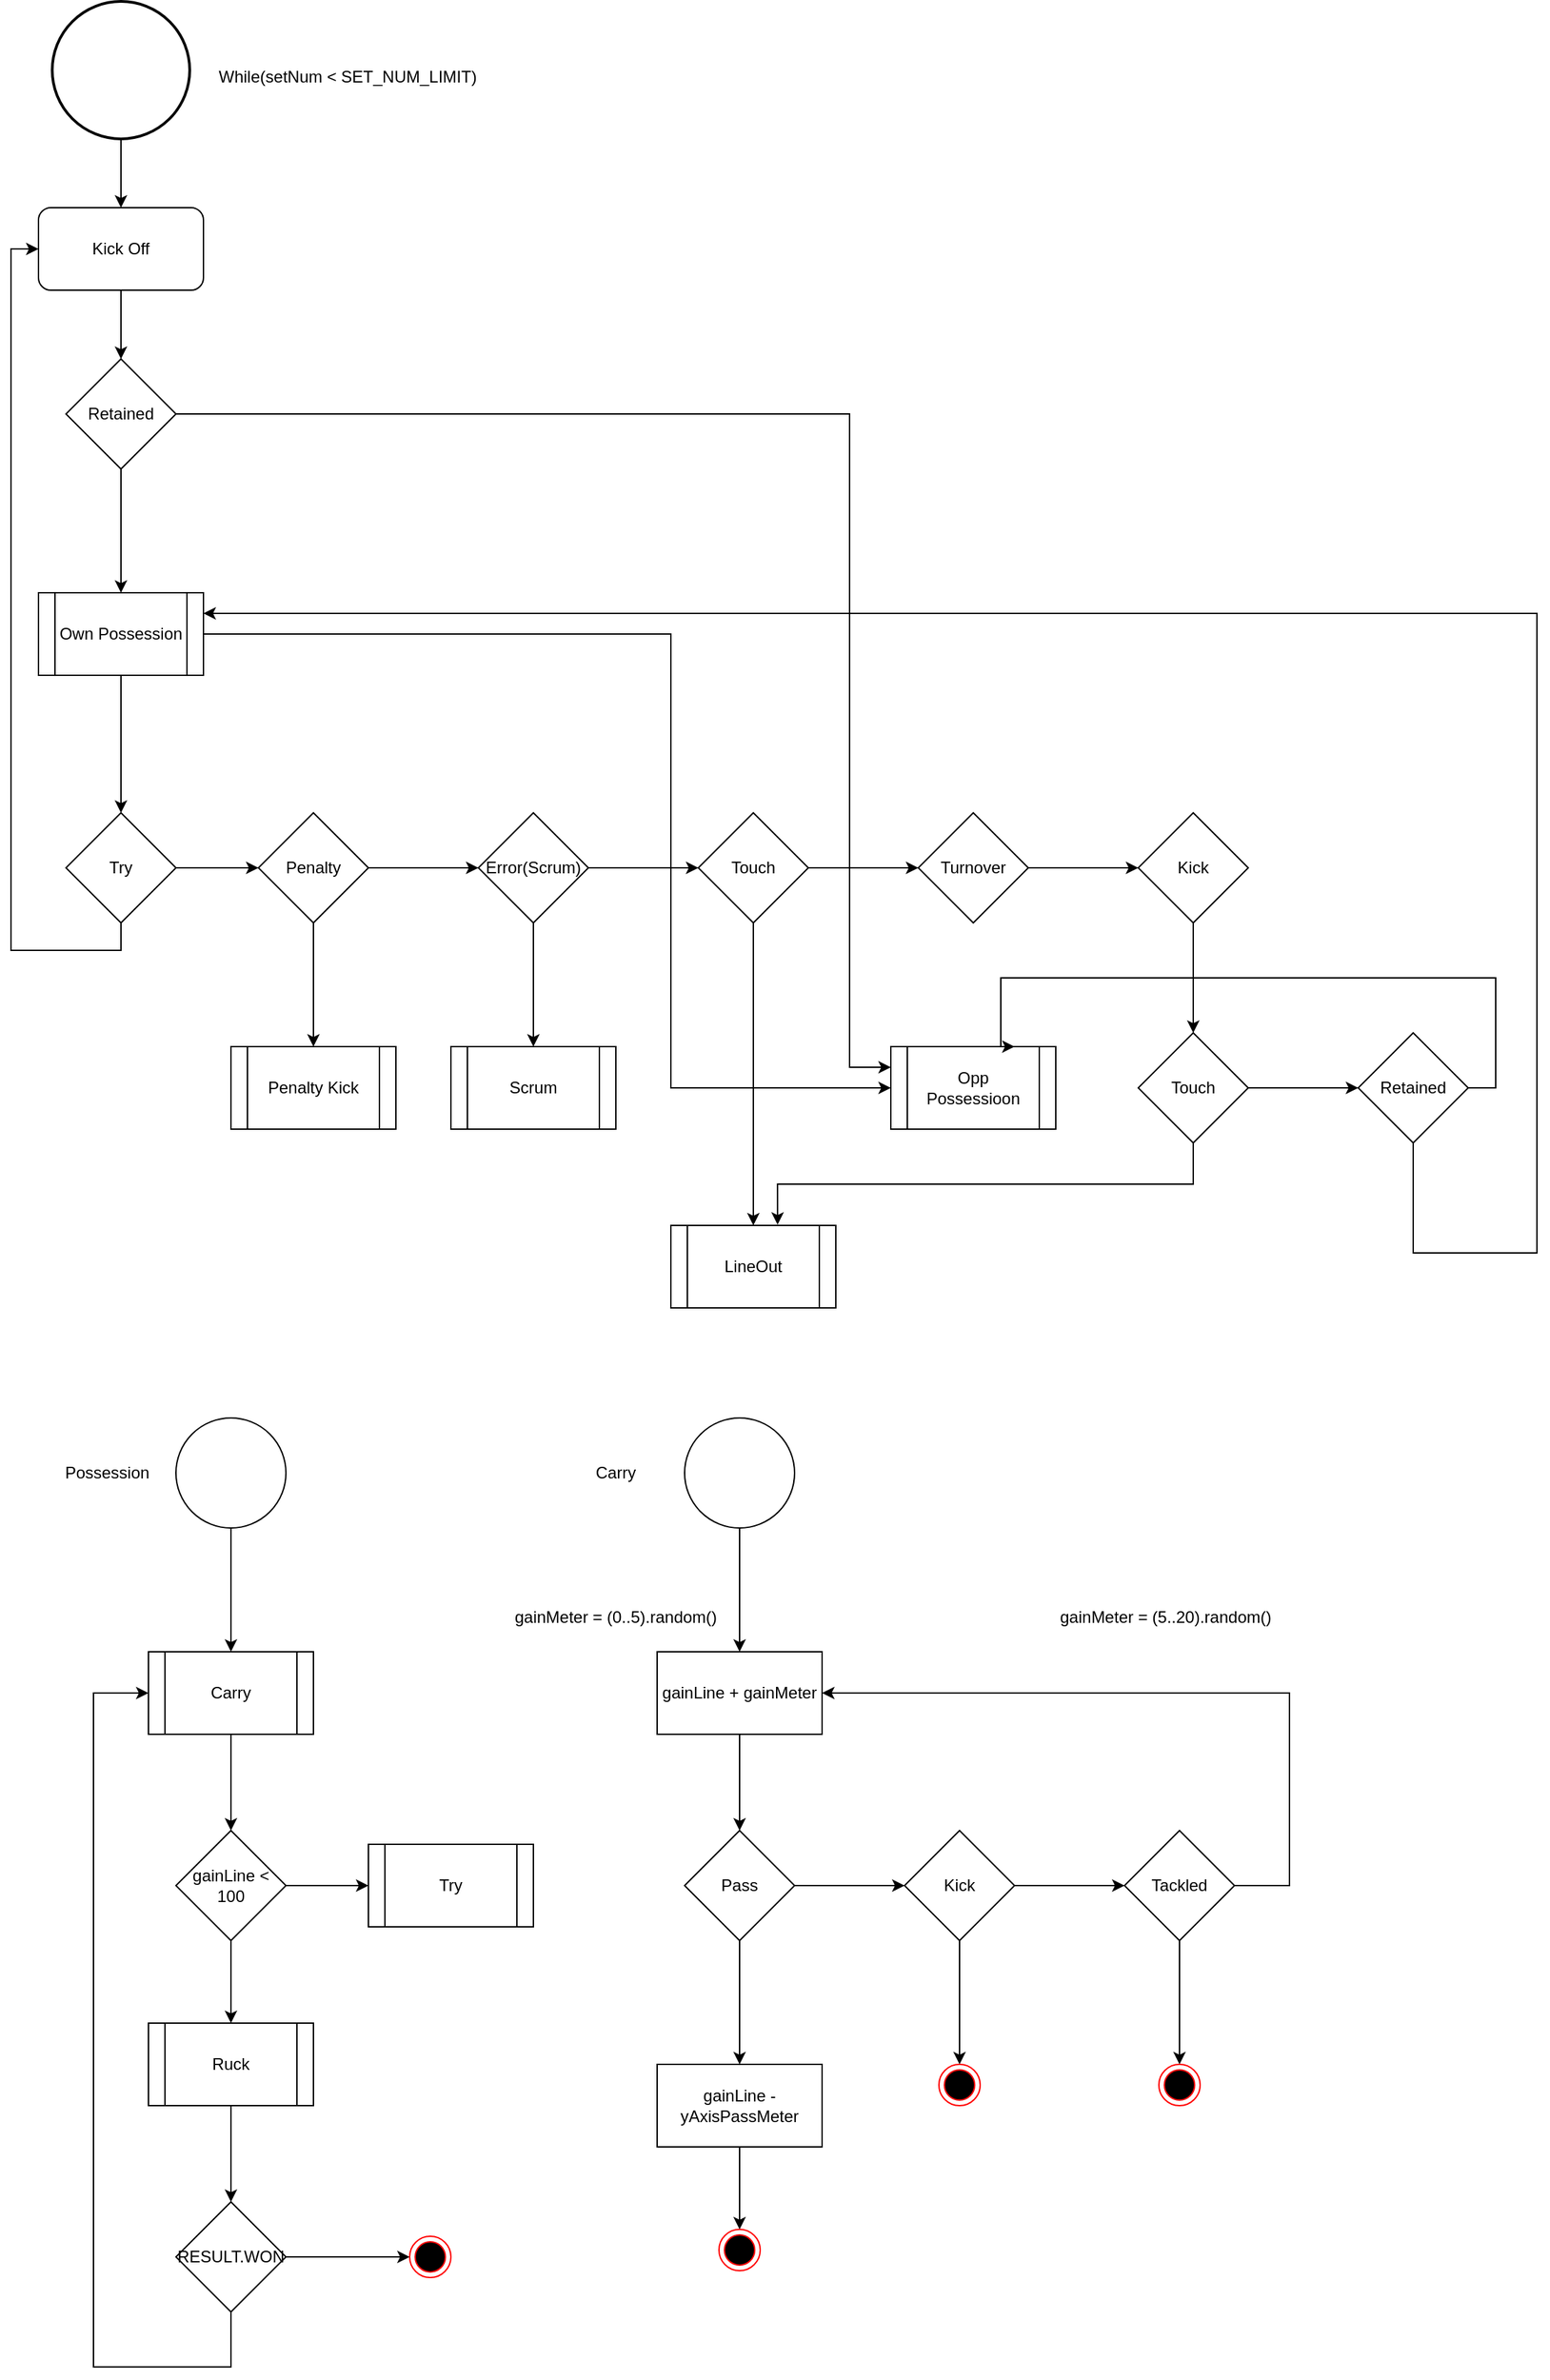 <mxfile version="20.5.3" type="embed"><diagram id="23iRSUPoRavnBvh4doch" name="Page-1"><mxGraphModel dx="665" dy="596" grid="1" gridSize="10" guides="1" tooltips="1" connect="1" arrows="1" fold="1" page="1" pageScale="1" pageWidth="1200" pageHeight="1920" math="0" shadow="0"><root><mxCell id="0"/><mxCell id="1" parent="0"/><mxCell id="68" value="" style="edgeStyle=orthogonalEdgeStyle;rounded=0;orthogonalLoop=1;jettySize=auto;html=1;" parent="1" source="2" target="24" edge="1"><mxGeometry relative="1" as="geometry"/></mxCell><mxCell id="2" value="" style="strokeWidth=2;html=1;shape=mxgraph.flowchart.start_2;whiteSpace=wrap;" parent="1" vertex="1"><mxGeometry x="40" y="30" width="100" height="100" as="geometry"/></mxCell><mxCell id="35" value="" style="edgeStyle=orthogonalEdgeStyle;rounded=0;orthogonalLoop=1;jettySize=auto;html=1;" parent="1" source="24" target="25" edge="1"><mxGeometry relative="1" as="geometry"/></mxCell><mxCell id="24" value="Kick Off" style="rounded=1;whiteSpace=wrap;html=1;" parent="1" vertex="1"><mxGeometry x="30" y="180" width="120" height="60" as="geometry"/></mxCell><mxCell id="29" value="" style="edgeStyle=orthogonalEdgeStyle;rounded=0;orthogonalLoop=1;jettySize=auto;html=1;entryX=0;entryY=0.25;entryDx=0;entryDy=0;" parent="1" source="25" edge="1" target="100"><mxGeometry relative="1" as="geometry"><mxPoint x="600" y="800" as="targetPoint"/><Array as="points"><mxPoint x="620" y="330"/><mxPoint x="620" y="805"/></Array></mxGeometry></mxCell><mxCell id="77" value="" style="edgeStyle=orthogonalEdgeStyle;rounded=0;orthogonalLoop=1;jettySize=auto;html=1;" parent="1" source="25" target="74" edge="1"><mxGeometry relative="1" as="geometry"/></mxCell><mxCell id="25" value="Retained" style="rhombus;whiteSpace=wrap;html=1;" parent="1" vertex="1"><mxGeometry x="50" y="290" width="80" height="80" as="geometry"/></mxCell><mxCell id="66" value="" style="edgeStyle=orthogonalEdgeStyle;rounded=0;orthogonalLoop=1;jettySize=auto;html=1;exitX=1;exitY=0.5;exitDx=0;exitDy=0;" parent="1" source="43" target="46" edge="1"><mxGeometry relative="1" as="geometry"/></mxCell><mxCell id="82" value="" style="edgeStyle=orthogonalEdgeStyle;rounded=0;orthogonalLoop=1;jettySize=auto;html=1;entryX=0.5;entryY=0;entryDx=0;entryDy=0;entryPerimeter=0;" parent="1" source="43" target="85" edge="1"><mxGeometry relative="1" as="geometry"><mxPoint x="230" y="780" as="targetPoint"/></mxGeometry></mxCell><mxCell id="43" value="Penalty" style="rhombus;whiteSpace=wrap;html=1;" parent="1" vertex="1"><mxGeometry x="190" y="620" width="80" height="80" as="geometry"/></mxCell><mxCell id="67" value="" style="edgeStyle=orthogonalEdgeStyle;rounded=0;orthogonalLoop=1;jettySize=auto;html=1;" parent="1" source="46" target="48" edge="1"><mxGeometry relative="1" as="geometry"/></mxCell><mxCell id="94" value="" style="edgeStyle=orthogonalEdgeStyle;rounded=0;orthogonalLoop=1;jettySize=auto;html=1;entryX=0.5;entryY=0;entryDx=0;entryDy=0;" parent="1" source="46" target="93" edge="1"><mxGeometry relative="1" as="geometry"/></mxCell><mxCell id="46" value="Error(Scrum)" style="rhombus;whiteSpace=wrap;html=1;" parent="1" vertex="1"><mxGeometry x="350" y="620" width="80" height="80" as="geometry"/></mxCell><mxCell id="70" value="" style="edgeStyle=orthogonalEdgeStyle;rounded=0;orthogonalLoop=1;jettySize=auto;html=1;" parent="1" source="48" target="69" edge="1"><mxGeometry relative="1" as="geometry"/></mxCell><mxCell id="97" value="" style="edgeStyle=orthogonalEdgeStyle;rounded=0;orthogonalLoop=1;jettySize=auto;html=1;entryX=0.5;entryY=0;entryDx=0;entryDy=0;" parent="1" source="48" target="96" edge="1"><mxGeometry relative="1" as="geometry"/></mxCell><mxCell id="48" value="Touch" style="rhombus;whiteSpace=wrap;html=1;" parent="1" vertex="1"><mxGeometry x="510" y="620" width="80" height="80" as="geometry"/></mxCell><mxCell id="73" value="" style="edgeStyle=orthogonalEdgeStyle;rounded=0;orthogonalLoop=1;jettySize=auto;html=1;" parent="1" source="69" target="72" edge="1"><mxGeometry relative="1" as="geometry"/></mxCell><mxCell id="69" value="Turnover" style="rhombus;whiteSpace=wrap;html=1;" parent="1" vertex="1"><mxGeometry x="670" y="620" width="80" height="80" as="geometry"/></mxCell><mxCell id="103" value="" style="edgeStyle=orthogonalEdgeStyle;rounded=0;orthogonalLoop=1;jettySize=auto;html=1;" parent="1" source="72" target="102" edge="1"><mxGeometry relative="1" as="geometry"/></mxCell><mxCell id="72" value="Kick" style="rhombus;whiteSpace=wrap;html=1;" parent="1" vertex="1"><mxGeometry x="830" y="620" width="80" height="80" as="geometry"/></mxCell><mxCell id="101" style="edgeStyle=orthogonalEdgeStyle;rounded=0;orthogonalLoop=1;jettySize=auto;html=1;exitX=1;exitY=0.5;exitDx=0;exitDy=0;entryX=0;entryY=0.5;entryDx=0;entryDy=0;" parent="1" source="74" target="100" edge="1"><mxGeometry relative="1" as="geometry"><Array as="points"><mxPoint x="490" y="490"/><mxPoint x="490" y="820"/></Array></mxGeometry></mxCell><mxCell id="185" value="" style="edgeStyle=orthogonalEdgeStyle;rounded=0;orthogonalLoop=1;jettySize=auto;html=1;" edge="1" parent="1" source="74" target="184"><mxGeometry relative="1" as="geometry"/></mxCell><mxCell id="74" value="Own Possession" style="shape=process;whiteSpace=wrap;html=1;backgroundOutline=1;" parent="1" vertex="1"><mxGeometry x="30" y="460" width="120" height="60" as="geometry"/></mxCell><mxCell id="85" value="Penalty Kick" style="shape=process;whiteSpace=wrap;html=1;backgroundOutline=1;" parent="1" vertex="1"><mxGeometry x="170" y="790" width="120" height="60" as="geometry"/></mxCell><mxCell id="93" value="Scrum" style="shape=process;whiteSpace=wrap;html=1;backgroundOutline=1;" parent="1" vertex="1"><mxGeometry x="330" y="790" width="120" height="60" as="geometry"/></mxCell><mxCell id="96" value="LineOut" style="shape=process;whiteSpace=wrap;html=1;backgroundOutline=1;" parent="1" vertex="1"><mxGeometry x="490" y="920" width="120" height="60" as="geometry"/></mxCell><mxCell id="100" value="Opp Possessioon" style="shape=process;whiteSpace=wrap;html=1;backgroundOutline=1;" parent="1" vertex="1"><mxGeometry x="650" y="790" width="120" height="60" as="geometry"/></mxCell><mxCell id="104" style="edgeStyle=orthogonalEdgeStyle;rounded=0;orthogonalLoop=1;jettySize=auto;html=1;entryX=0.647;entryY=-0.009;entryDx=0;entryDy=0;entryPerimeter=0;" parent="1" source="102" target="96" edge="1"><mxGeometry relative="1" as="geometry"><Array as="points"><mxPoint x="870" y="890"/><mxPoint x="568" y="890"/></Array></mxGeometry></mxCell><mxCell id="106" value="" style="edgeStyle=orthogonalEdgeStyle;rounded=0;orthogonalLoop=1;jettySize=auto;html=1;" parent="1" source="102" target="105" edge="1"><mxGeometry relative="1" as="geometry"/></mxCell><mxCell id="102" value="Touch" style="rhombus;whiteSpace=wrap;html=1;" parent="1" vertex="1"><mxGeometry x="830" y="780" width="80" height="80" as="geometry"/></mxCell><mxCell id="107" style="edgeStyle=orthogonalEdgeStyle;rounded=0;orthogonalLoop=1;jettySize=auto;html=1;entryX=1;entryY=0.25;entryDx=0;entryDy=0;" parent="1" source="105" target="74" edge="1"><mxGeometry relative="1" as="geometry"><Array as="points"><mxPoint x="1030" y="940"/><mxPoint x="1120" y="940"/><mxPoint x="1120" y="475"/></Array></mxGeometry></mxCell><mxCell id="110" style="edgeStyle=orthogonalEdgeStyle;rounded=0;orthogonalLoop=1;jettySize=auto;html=1;exitX=1;exitY=0.5;exitDx=0;exitDy=0;entryX=0.75;entryY=0;entryDx=0;entryDy=0;" parent="1" source="105" target="100" edge="1"><mxGeometry relative="1" as="geometry"><Array as="points"><mxPoint x="1090" y="820"/><mxPoint x="1090" y="740"/><mxPoint x="730" y="740"/><mxPoint x="730" y="790"/></Array></mxGeometry></mxCell><mxCell id="105" value="Retained" style="rhombus;whiteSpace=wrap;html=1;" parent="1" vertex="1"><mxGeometry x="990" y="780" width="80" height="80" as="geometry"/></mxCell><mxCell id="114" value="" style="edgeStyle=orthogonalEdgeStyle;rounded=0;orthogonalLoop=1;jettySize=auto;html=1;entryX=0.5;entryY=0;entryDx=0;entryDy=0;" edge="1" parent="1" source="111" target="128"><mxGeometry relative="1" as="geometry"><mxPoint x="170" y="1220" as="targetPoint"/></mxGeometry></mxCell><mxCell id="111" value="" style="ellipse;whiteSpace=wrap;html=1;aspect=fixed;" vertex="1" parent="1"><mxGeometry x="130" y="1060" width="80" height="80" as="geometry"/></mxCell><mxCell id="112" value="Possession" style="text;html=1;strokeColor=none;fillColor=none;align=center;verticalAlign=middle;whiteSpace=wrap;rounded=0;" vertex="1" parent="1"><mxGeometry x="50" y="1085" width="60" height="30" as="geometry"/></mxCell><mxCell id="116" value="" style="edgeStyle=orthogonalEdgeStyle;rounded=0;orthogonalLoop=1;jettySize=auto;html=1;exitX=0.5;exitY=1;exitDx=0;exitDy=0;" edge="1" parent="1" source="128" target="115"><mxGeometry relative="1" as="geometry"><mxPoint x="170" y="1290" as="sourcePoint"/></mxGeometry></mxCell><mxCell id="135" value="" style="edgeStyle=orthogonalEdgeStyle;rounded=0;orthogonalLoop=1;jettySize=auto;html=1;" edge="1" parent="1" source="115" target="134"><mxGeometry relative="1" as="geometry"/></mxCell><mxCell id="136" style="edgeStyle=orthogonalEdgeStyle;rounded=0;orthogonalLoop=1;jettySize=auto;html=1;entryX=0.5;entryY=0;entryDx=0;entryDy=0;" edge="1" parent="1" source="115" target="131"><mxGeometry relative="1" as="geometry"/></mxCell><mxCell id="115" value="gainLine &amp;lt; 100" style="rhombus;whiteSpace=wrap;html=1;" vertex="1" parent="1"><mxGeometry x="130" y="1360" width="80" height="80" as="geometry"/></mxCell><mxCell id="128" value="Carry" style="shape=process;whiteSpace=wrap;html=1;backgroundOutline=1;" vertex="1" parent="1"><mxGeometry x="110" y="1230" width="120" height="60" as="geometry"/></mxCell><mxCell id="153" value="" style="edgeStyle=orthogonalEdgeStyle;rounded=0;orthogonalLoop=1;jettySize=auto;html=1;" edge="1" parent="1" source="131" target="152"><mxGeometry relative="1" as="geometry"/></mxCell><mxCell id="131" value="Ruck" style="shape=process;whiteSpace=wrap;html=1;backgroundOutline=1;" vertex="1" parent="1"><mxGeometry x="110" y="1500" width="120" height="60" as="geometry"/></mxCell><mxCell id="134" value="Try" style="shape=process;whiteSpace=wrap;html=1;backgroundOutline=1;" vertex="1" parent="1"><mxGeometry x="270" y="1370" width="120" height="60" as="geometry"/></mxCell><mxCell id="140" value="" style="edgeStyle=orthogonalEdgeStyle;rounded=0;orthogonalLoop=1;jettySize=auto;html=1;" edge="1" parent="1" source="137" target="139"><mxGeometry relative="1" as="geometry"/></mxCell><mxCell id="137" value="" style="ellipse;whiteSpace=wrap;html=1;aspect=fixed;" vertex="1" parent="1"><mxGeometry x="500" y="1060" width="80" height="80" as="geometry"/></mxCell><mxCell id="138" value="Carry" style="text;html=1;strokeColor=none;fillColor=none;align=center;verticalAlign=middle;whiteSpace=wrap;rounded=0;" vertex="1" parent="1"><mxGeometry x="420" y="1085" width="60" height="30" as="geometry"/></mxCell><mxCell id="143" value="" style="edgeStyle=orthogonalEdgeStyle;rounded=0;orthogonalLoop=1;jettySize=auto;html=1;" edge="1" parent="1" source="139" target="142"><mxGeometry relative="1" as="geometry"/></mxCell><mxCell id="139" value="gainLine + gainMeter" style="whiteSpace=wrap;html=1;" vertex="1" parent="1"><mxGeometry x="480" y="1230" width="120" height="60" as="geometry"/></mxCell><mxCell id="145" value="" style="edgeStyle=orthogonalEdgeStyle;rounded=0;orthogonalLoop=1;jettySize=auto;html=1;" edge="1" parent="1" source="142" target="144"><mxGeometry relative="1" as="geometry"/></mxCell><mxCell id="161" value="" style="edgeStyle=orthogonalEdgeStyle;rounded=0;orthogonalLoop=1;jettySize=auto;html=1;" edge="1" parent="1" source="142" target="160"><mxGeometry relative="1" as="geometry"/></mxCell><mxCell id="142" value="Pass" style="rhombus;whiteSpace=wrap;html=1;" vertex="1" parent="1"><mxGeometry x="500" y="1360" width="80" height="80" as="geometry"/></mxCell><mxCell id="151" value="" style="edgeStyle=orthogonalEdgeStyle;rounded=0;orthogonalLoop=1;jettySize=auto;html=1;" edge="1" parent="1" source="144" target="146"><mxGeometry relative="1" as="geometry"/></mxCell><mxCell id="144" value="gainLine - yAxisPassMeter" style="whiteSpace=wrap;html=1;" vertex="1" parent="1"><mxGeometry x="480" y="1530" width="120" height="60" as="geometry"/></mxCell><mxCell id="146" value="" style="ellipse;html=1;shape=endState;fillColor=#000000;strokeColor=#ff0000;" vertex="1" parent="1"><mxGeometry x="525" y="1650" width="30" height="30" as="geometry"/></mxCell><mxCell id="154" style="edgeStyle=orthogonalEdgeStyle;rounded=0;orthogonalLoop=1;jettySize=auto;html=1;entryX=0;entryY=0.5;entryDx=0;entryDy=0;" edge="1" parent="1" source="152" target="128"><mxGeometry relative="1" as="geometry"><Array as="points"><mxPoint x="170" y="1750"/><mxPoint x="70" y="1750"/><mxPoint x="70" y="1260"/></Array></mxGeometry></mxCell><mxCell id="158" value="" style="edgeStyle=orthogonalEdgeStyle;rounded=0;orthogonalLoop=1;jettySize=auto;html=1;entryX=0;entryY=0.5;entryDx=0;entryDy=0;" edge="1" parent="1" source="152" target="159"><mxGeometry relative="1" as="geometry"><mxPoint x="330" y="1670" as="targetPoint"/></mxGeometry></mxCell><mxCell id="152" value="RESULT.WON" style="rhombus;whiteSpace=wrap;html=1;" vertex="1" parent="1"><mxGeometry x="130" y="1630" width="80" height="80" as="geometry"/></mxCell><mxCell id="159" value="" style="ellipse;html=1;shape=endState;fillColor=#000000;strokeColor=#ff0000;" vertex="1" parent="1"><mxGeometry x="300" y="1655" width="30" height="30" as="geometry"/></mxCell><mxCell id="165" value="" style="edgeStyle=orthogonalEdgeStyle;rounded=0;orthogonalLoop=1;jettySize=auto;html=1;" edge="1" parent="1" source="160" target="164"><mxGeometry relative="1" as="geometry"/></mxCell><mxCell id="176" style="edgeStyle=orthogonalEdgeStyle;rounded=0;orthogonalLoop=1;jettySize=auto;html=1;entryX=0.5;entryY=0;entryDx=0;entryDy=0;" edge="1" parent="1" source="160" target="175"><mxGeometry relative="1" as="geometry"/></mxCell><mxCell id="160" value="Kick" style="rhombus;whiteSpace=wrap;html=1;" vertex="1" parent="1"><mxGeometry x="660" y="1360" width="80" height="80" as="geometry"/></mxCell><mxCell id="167" value="" style="edgeStyle=orthogonalEdgeStyle;rounded=0;orthogonalLoop=1;jettySize=auto;html=1;entryX=1;entryY=0.5;entryDx=0;entryDy=0;" edge="1" parent="1" source="164" target="139"><mxGeometry relative="1" as="geometry"><mxPoint x="1020" y="1400" as="targetPoint"/><Array as="points"><mxPoint x="940" y="1400"/><mxPoint x="940" y="1260"/></Array></mxGeometry></mxCell><mxCell id="178" style="edgeStyle=orthogonalEdgeStyle;rounded=0;orthogonalLoop=1;jettySize=auto;html=1;" edge="1" parent="1" source="164" target="177"><mxGeometry relative="1" as="geometry"/></mxCell><mxCell id="164" value="Tackled" style="rhombus;whiteSpace=wrap;html=1;" vertex="1" parent="1"><mxGeometry x="820" y="1360" width="80" height="80" as="geometry"/></mxCell><mxCell id="168" value="gainMeter = (0..5).random()" style="text;html=1;strokeColor=none;fillColor=none;align=center;verticalAlign=middle;whiteSpace=wrap;rounded=0;" vertex="1" parent="1"><mxGeometry x="370" y="1190" width="160" height="30" as="geometry"/></mxCell><mxCell id="174" value="gainMeter = (5..20).random()" style="text;html=1;strokeColor=none;fillColor=none;align=center;verticalAlign=middle;whiteSpace=wrap;rounded=0;" vertex="1" parent="1"><mxGeometry x="770" y="1190" width="160" height="30" as="geometry"/></mxCell><mxCell id="175" value="" style="ellipse;html=1;shape=endState;fillColor=#000000;strokeColor=#ff0000;" vertex="1" parent="1"><mxGeometry x="685" y="1530" width="30" height="30" as="geometry"/></mxCell><mxCell id="177" value="" style="ellipse;html=1;shape=endState;fillColor=#000000;strokeColor=#ff0000;" vertex="1" parent="1"><mxGeometry x="845" y="1530" width="30" height="30" as="geometry"/></mxCell><mxCell id="186" style="edgeStyle=orthogonalEdgeStyle;rounded=0;orthogonalLoop=1;jettySize=auto;html=1;" edge="1" parent="1" source="184" target="43"><mxGeometry relative="1" as="geometry"/></mxCell><mxCell id="192" style="edgeStyle=orthogonalEdgeStyle;rounded=0;orthogonalLoop=1;jettySize=auto;html=1;entryX=0;entryY=0.5;entryDx=0;entryDy=0;" edge="1" parent="1" source="184" target="24"><mxGeometry relative="1" as="geometry"><Array as="points"><mxPoint x="90" y="720"/><mxPoint x="10" y="720"/><mxPoint x="10" y="210"/></Array></mxGeometry></mxCell><mxCell id="184" value="Try" style="rhombus;whiteSpace=wrap;html=1;" vertex="1" parent="1"><mxGeometry x="50" y="620" width="80" height="80" as="geometry"/></mxCell><mxCell id="193" value="While(setNum &amp;lt; SET_NUM_LIMIT)" style="text;html=1;strokeColor=none;fillColor=none;align=center;verticalAlign=middle;whiteSpace=wrap;rounded=0;" vertex="1" parent="1"><mxGeometry x="150" y="70" width="210" height="30" as="geometry"/></mxCell></root></mxGraphModel></diagram></mxfile>